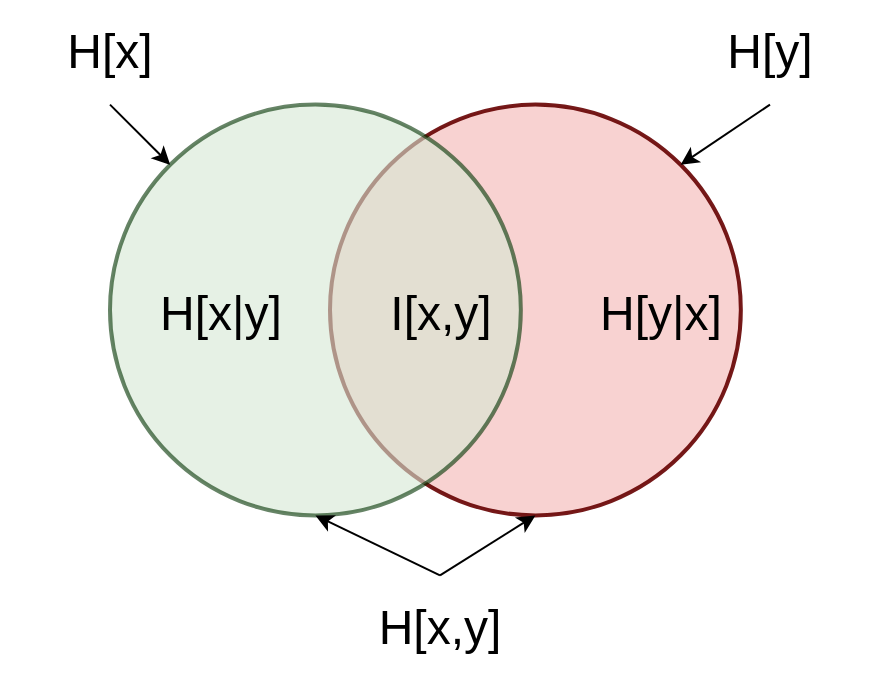 <mxfile version="16.1.2" type="device"><diagram id="YeD9l7buMha30kqbAyPn" name="Página-1"><mxGraphModel dx="1342" dy="865" grid="1" gridSize="10" guides="1" tooltips="1" connect="1" arrows="1" fold="1" page="1" pageScale="1" pageWidth="827" pageHeight="1169" math="0" shadow="0"><root><mxCell id="0"/><mxCell id="1" parent="0"/><mxCell id="_T9HW2PHK7gBsi2GW4aP-22" value="" style="ellipse;whiteSpace=wrap;html=1;aspect=fixed;fillColor=#f8cecc;strokeColor=#660000;opacity=90;strokeWidth=2;movable=1;resizable=1;rotatable=1;deletable=1;editable=1;connectable=1;container=0;" parent="1" vertex="1"><mxGeometry x="345" y="302.308" width="205.417" height="205.417" as="geometry"/></mxCell><mxCell id="_T9HW2PHK7gBsi2GW4aP-21" value="" style="ellipse;whiteSpace=wrap;html=1;aspect=fixed;fillColor=#d5e8d4;strokeColor=#003300;opacity=60;strokeWidth=2;movable=1;resizable=1;rotatable=1;deletable=1;editable=1;connectable=1;container=0;" parent="1" vertex="1"><mxGeometry x="235" y="302.308" width="205.417" height="205.417" as="geometry"/></mxCell><mxCell id="_T9HW2PHK7gBsi2GW4aP-25" value="&lt;font style=&quot;font-size: 24px&quot;&gt;H[x|y]&lt;/font&gt;" style="text;html=1;strokeColor=none;fillColor=none;align=center;verticalAlign=middle;whiteSpace=wrap;rounded=0;opacity=60;movable=1;resizable=1;rotatable=1;deletable=1;editable=1;connectable=1;container=0;" parent="1" vertex="1"><mxGeometry x="207.5" y="367.692" width="165" height="78.462" as="geometry"/></mxCell><mxCell id="_T9HW2PHK7gBsi2GW4aP-26" value="&lt;font style=&quot;font-size: 24px&quot;&gt;H[y|x]&lt;/font&gt;" style="text;html=1;strokeColor=none;fillColor=none;align=center;verticalAlign=middle;whiteSpace=wrap;rounded=0;opacity=60;movable=1;resizable=1;rotatable=1;deletable=1;editable=1;connectable=1;container=0;" parent="1" vertex="1"><mxGeometry x="427.5" y="367.692" width="165" height="78.462" as="geometry"/></mxCell><mxCell id="_T9HW2PHK7gBsi2GW4aP-27" value="&lt;font style=&quot;font-size: 24px&quot;&gt;H[x]&lt;/font&gt;" style="text;html=1;strokeColor=none;fillColor=none;align=center;verticalAlign=middle;whiteSpace=wrap;rounded=0;opacity=60;movable=1;resizable=1;rotatable=1;deletable=1;editable=1;connectable=1;container=0;" parent="1" vertex="1"><mxGeometry x="180" y="250" width="110" height="52.308" as="geometry"/></mxCell><mxCell id="_T9HW2PHK7gBsi2GW4aP-29" value="&lt;font style=&quot;font-size: 24px&quot;&gt;I[x,y]&lt;/font&gt;" style="text;html=1;strokeColor=none;fillColor=none;align=center;verticalAlign=middle;whiteSpace=wrap;rounded=0;opacity=60;movable=1;resizable=1;rotatable=1;deletable=1;editable=1;connectable=1;container=0;" parent="1" vertex="1"><mxGeometry x="317.5" y="367.692" width="165" height="78.462" as="geometry"/></mxCell><mxCell id="_T9HW2PHK7gBsi2GW4aP-31" value="" style="endArrow=classic;html=1;rounded=0;exitX=0.5;exitY=0;exitDx=0;exitDy=0;entryX=0.5;entryY=1;entryDx=0;entryDy=0;movable=1;resizable=1;rotatable=1;deletable=1;editable=1;connectable=1;" parent="1" target="_T9HW2PHK7gBsi2GW4aP-22" edge="1"><mxGeometry width="50" height="50" relative="1" as="geometry"><mxPoint x="400" y="537.692" as="sourcePoint"/><mxPoint x="620" y="302.308" as="targetPoint"/></mxGeometry></mxCell><mxCell id="_T9HW2PHK7gBsi2GW4aP-32" value="" style="endArrow=classic;html=1;rounded=0;exitX=0.5;exitY=0;exitDx=0;exitDy=0;entryX=0.5;entryY=1;entryDx=0;entryDy=0;movable=1;resizable=1;rotatable=1;deletable=1;editable=1;connectable=1;" parent="1" target="_T9HW2PHK7gBsi2GW4aP-21" edge="1"><mxGeometry width="50" height="50" relative="1" as="geometry"><mxPoint x="400" y="537.692" as="sourcePoint"/><mxPoint x="482.5" y="537.692" as="targetPoint"/></mxGeometry></mxCell><mxCell id="_T9HW2PHK7gBsi2GW4aP-33" value="" style="endArrow=classic;html=1;rounded=0;exitX=0.5;exitY=1;exitDx=0;exitDy=0;entryX=0;entryY=0;entryDx=0;entryDy=0;movable=1;resizable=1;rotatable=1;deletable=1;editable=1;connectable=1;" parent="1" source="_T9HW2PHK7gBsi2GW4aP-27" target="_T9HW2PHK7gBsi2GW4aP-21" edge="1"><mxGeometry width="50" height="50" relative="1" as="geometry"><mxPoint x="345" y="354.615" as="sourcePoint"/><mxPoint x="482.5" y="223.846" as="targetPoint"/></mxGeometry></mxCell><mxCell id="_T9HW2PHK7gBsi2GW4aP-34" value="&lt;font style=&quot;font-size: 24px&quot;&gt;H[y]&lt;/font&gt;" style="text;html=1;strokeColor=none;fillColor=none;align=center;verticalAlign=middle;whiteSpace=wrap;rounded=0;opacity=60;movable=1;resizable=1;rotatable=1;deletable=1;editable=1;connectable=1;container=0;" parent="1" vertex="1"><mxGeometry x="510" y="250" width="110" height="52.308" as="geometry"/></mxCell><mxCell id="_T9HW2PHK7gBsi2GW4aP-35" value="&lt;font style=&quot;font-size: 24px&quot;&gt;H[x,y]&lt;/font&gt;" style="text;html=1;strokeColor=none;fillColor=none;align=center;verticalAlign=middle;whiteSpace=wrap;rounded=0;opacity=60;movable=1;resizable=1;rotatable=1;deletable=1;editable=1;connectable=1;container=0;" parent="1" vertex="1"><mxGeometry x="345" y="537.692" width="110" height="52.308" as="geometry"/></mxCell><mxCell id="_T9HW2PHK7gBsi2GW4aP-36" value="" style="endArrow=classic;html=1;rounded=0;exitX=0.5;exitY=1;exitDx=0;exitDy=0;entryX=1;entryY=0;entryDx=0;entryDy=0;movable=1;resizable=1;rotatable=1;deletable=1;editable=1;connectable=1;" parent="1" source="_T9HW2PHK7gBsi2GW4aP-34" target="_T9HW2PHK7gBsi2GW4aP-22" edge="1"><mxGeometry width="50" height="50" relative="1" as="geometry"><mxPoint x="482.5" y="433.077" as="sourcePoint"/><mxPoint x="620" y="302.308" as="targetPoint"/></mxGeometry></mxCell></root></mxGraphModel></diagram></mxfile>